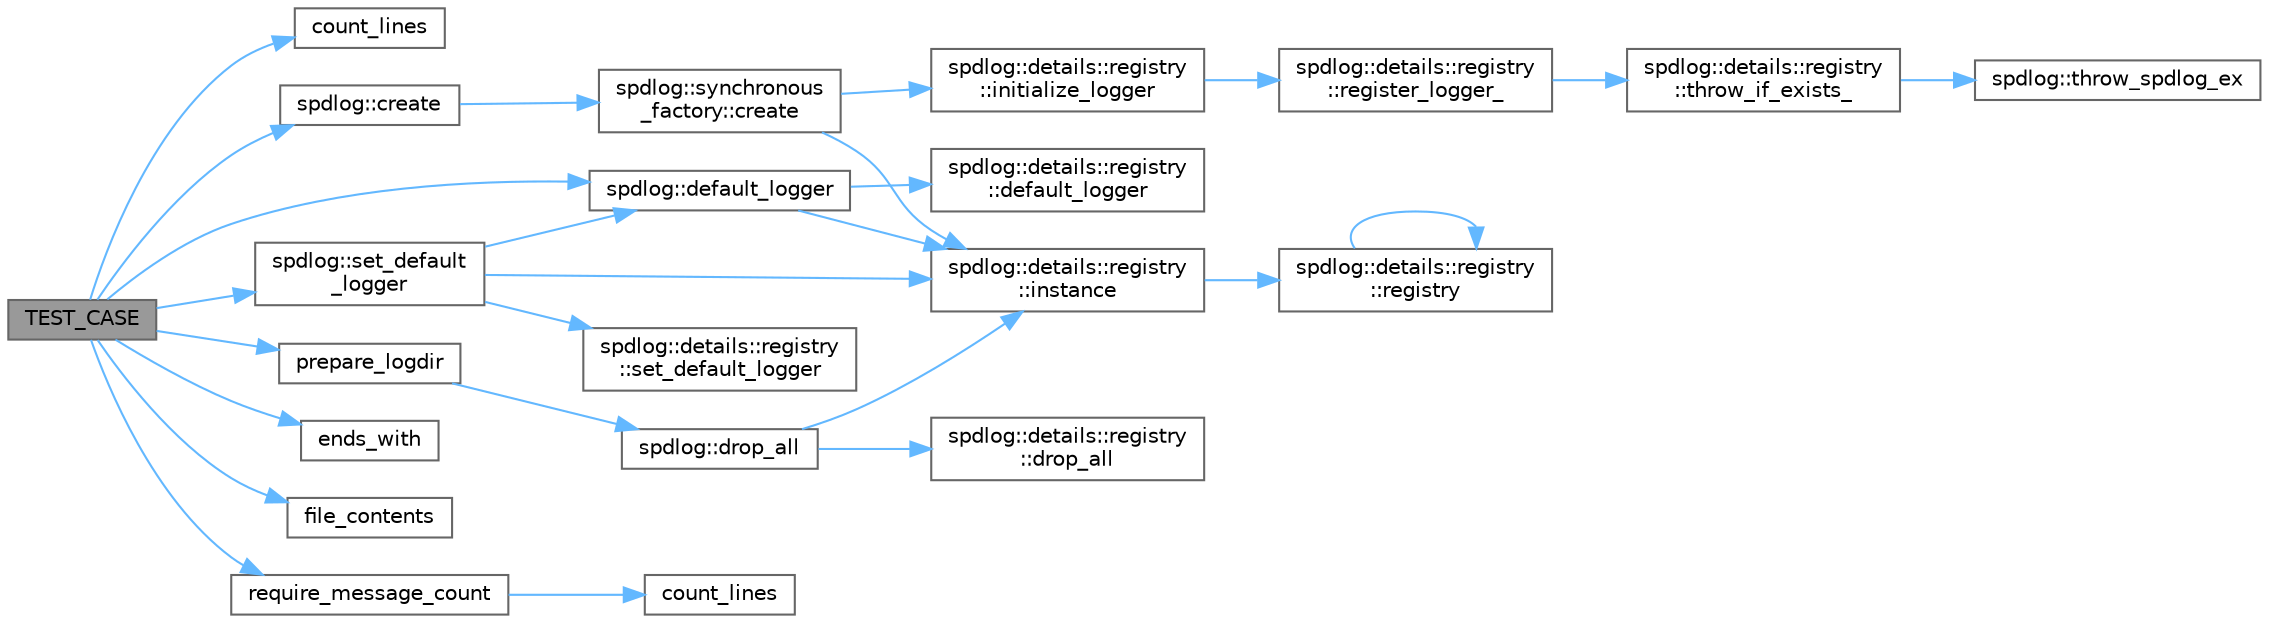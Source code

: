 digraph "TEST_CASE"
{
 // LATEX_PDF_SIZE
  bgcolor="transparent";
  edge [fontname=Helvetica,fontsize=10,labelfontname=Helvetica,labelfontsize=10];
  node [fontname=Helvetica,fontsize=10,shape=box,height=0.2,width=0.4];
  rankdir="LR";
  Node1 [id="Node000001",label="TEST_CASE",height=0.2,width=0.4,color="gray40", fillcolor="grey60", style="filled", fontcolor="black",tooltip=" "];
  Node1 -> Node2 [id="edge1_Node000001_Node000002",color="steelblue1",style="solid",tooltip=" "];
  Node2 [id="Node000002",label="count_lines",height=0.2,width=0.4,color="grey40", fillcolor="white", style="filled",URL="$async__bench_8cpp.html#a6729b5c59b0e398b79fd37ec206969c1",tooltip=" "];
  Node1 -> Node3 [id="edge2_Node000001_Node000003",color="steelblue1",style="solid",tooltip=" "];
  Node3 [id="Node000003",label="spdlog::create",height=0.2,width=0.4,color="grey40", fillcolor="white", style="filled",URL="$namespacespdlog.html#a564c2ba1d44b490a1b77f69f3c94d2e5",tooltip=" "];
  Node3 -> Node4 [id="edge3_Node000003_Node000004",color="steelblue1",style="solid",tooltip=" "];
  Node4 [id="Node000004",label="spdlog::synchronous\l_factory::create",height=0.2,width=0.4,color="grey40", fillcolor="white", style="filled",URL="$structspdlog_1_1synchronous__factory.html#a3b4669ad8074096f74bcebfbcf6f6a48",tooltip=" "];
  Node4 -> Node5 [id="edge4_Node000004_Node000005",color="steelblue1",style="solid",tooltip=" "];
  Node5 [id="Node000005",label="spdlog::details::registry\l::initialize_logger",height=0.2,width=0.4,color="grey40", fillcolor="white", style="filled",URL="$classspdlog_1_1details_1_1registry.html#aff3103acaeb3d59e449e9ddc630c9e92",tooltip=" "];
  Node5 -> Node6 [id="edge5_Node000005_Node000006",color="steelblue1",style="solid",tooltip=" "];
  Node6 [id="Node000006",label="spdlog::details::registry\l::register_logger_",height=0.2,width=0.4,color="grey40", fillcolor="white", style="filled",URL="$classspdlog_1_1details_1_1registry.html#a589012768bae17d6382100c9ef7f77d8",tooltip=" "];
  Node6 -> Node7 [id="edge6_Node000006_Node000007",color="steelblue1",style="solid",tooltip=" "];
  Node7 [id="Node000007",label="spdlog::details::registry\l::throw_if_exists_",height=0.2,width=0.4,color="grey40", fillcolor="white", style="filled",URL="$classspdlog_1_1details_1_1registry.html#a82be05a40b2b03528af78830bd587fc6",tooltip=" "];
  Node7 -> Node8 [id="edge7_Node000007_Node000008",color="steelblue1",style="solid",tooltip=" "];
  Node8 [id="Node000008",label="spdlog::throw_spdlog_ex",height=0.2,width=0.4,color="grey40", fillcolor="white", style="filled",URL="$namespacespdlog.html#ac3d8b7e83aad48720518fbac80836c3c",tooltip=" "];
  Node4 -> Node9 [id="edge8_Node000004_Node000009",color="steelblue1",style="solid",tooltip=" "];
  Node9 [id="Node000009",label="spdlog::details::registry\l::instance",height=0.2,width=0.4,color="grey40", fillcolor="white", style="filled",URL="$classspdlog_1_1details_1_1registry.html#aa03a75101aed166275ba27d0b2235e5d",tooltip=" "];
  Node9 -> Node10 [id="edge9_Node000009_Node000010",color="steelblue1",style="solid",tooltip=" "];
  Node10 [id="Node000010",label="spdlog::details::registry\l::registry",height=0.2,width=0.4,color="grey40", fillcolor="white", style="filled",URL="$classspdlog_1_1details_1_1registry.html#ab5c1a2f7b8e2e9eec4e0fa75d9167f3b",tooltip=" "];
  Node10 -> Node10 [id="edge10_Node000010_Node000010",color="steelblue1",style="solid",tooltip=" "];
  Node1 -> Node11 [id="edge11_Node000001_Node000011",color="steelblue1",style="solid",tooltip=" "];
  Node11 [id="Node000011",label="spdlog::default_logger",height=0.2,width=0.4,color="grey40", fillcolor="white", style="filled",URL="$namespacespdlog.html#a8bfbc0528acec460b90b9f860a4b4043",tooltip=" "];
  Node11 -> Node12 [id="edge12_Node000011_Node000012",color="steelblue1",style="solid",tooltip=" "];
  Node12 [id="Node000012",label="spdlog::details::registry\l::default_logger",height=0.2,width=0.4,color="grey40", fillcolor="white", style="filled",URL="$classspdlog_1_1details_1_1registry.html#a0325433c66d277bb107cf94787ddfcf0",tooltip=" "];
  Node11 -> Node9 [id="edge13_Node000011_Node000009",color="steelblue1",style="solid",tooltip=" "];
  Node1 -> Node13 [id="edge14_Node000001_Node000013",color="steelblue1",style="solid",tooltip=" "];
  Node13 [id="Node000013",label="ends_with",height=0.2,width=0.4,color="grey40", fillcolor="white", style="filled",URL="$utils_8cpp.html#aff875062104f1676411c5f9ae67d6354",tooltip=" "];
  Node1 -> Node14 [id="edge15_Node000001_Node000014",color="steelblue1",style="solid",tooltip=" "];
  Node14 [id="Node000014",label="file_contents",height=0.2,width=0.4,color="grey40", fillcolor="white", style="filled",URL="$utils_8cpp.html#a1a0b65e2f68f54594ead488235ec260a",tooltip=" "];
  Node1 -> Node15 [id="edge16_Node000001_Node000015",color="steelblue1",style="solid",tooltip=" "];
  Node15 [id="Node000015",label="prepare_logdir",height=0.2,width=0.4,color="grey40", fillcolor="white", style="filled",URL="$utils_8cpp.html#a2b5b3745d36c269b878e592c2fa801cb",tooltip=" "];
  Node15 -> Node16 [id="edge17_Node000015_Node000016",color="steelblue1",style="solid",tooltip=" "];
  Node16 [id="Node000016",label="spdlog::drop_all",height=0.2,width=0.4,color="grey40", fillcolor="white", style="filled",URL="$namespacespdlog.html#af5f9a5c8606600fdac171e998b2f0a33",tooltip=" "];
  Node16 -> Node17 [id="edge18_Node000016_Node000017",color="steelblue1",style="solid",tooltip=" "];
  Node17 [id="Node000017",label="spdlog::details::registry\l::drop_all",height=0.2,width=0.4,color="grey40", fillcolor="white", style="filled",URL="$classspdlog_1_1details_1_1registry.html#a301f502d1af4425459674b6f2f0280b5",tooltip=" "];
  Node16 -> Node9 [id="edge19_Node000016_Node000009",color="steelblue1",style="solid",tooltip=" "];
  Node1 -> Node18 [id="edge20_Node000001_Node000018",color="steelblue1",style="solid",tooltip=" "];
  Node18 [id="Node000018",label="require_message_count",height=0.2,width=0.4,color="grey40", fillcolor="white", style="filled",URL="$utils_8cpp.html#a20daf8b1ba0befab5dff0daf08af4c33",tooltip=" "];
  Node18 -> Node19 [id="edge21_Node000018_Node000019",color="steelblue1",style="solid",tooltip=" "];
  Node19 [id="Node000019",label="count_lines",height=0.2,width=0.4,color="grey40", fillcolor="white", style="filled",URL="$utils_8cpp.html#a50ed3e1cdeae724fdbea4163eac2a7b5",tooltip=" "];
  Node1 -> Node20 [id="edge22_Node000001_Node000020",color="steelblue1",style="solid",tooltip=" "];
  Node20 [id="Node000020",label="spdlog::set_default\l_logger",height=0.2,width=0.4,color="grey40", fillcolor="white", style="filled",URL="$namespacespdlog.html#ad1f0e7767254eef0c4e23a6a2a40549c",tooltip=" "];
  Node20 -> Node11 [id="edge23_Node000020_Node000011",color="steelblue1",style="solid",tooltip=" "];
  Node20 -> Node9 [id="edge24_Node000020_Node000009",color="steelblue1",style="solid",tooltip=" "];
  Node20 -> Node21 [id="edge25_Node000020_Node000021",color="steelblue1",style="solid",tooltip=" "];
  Node21 [id="Node000021",label="spdlog::details::registry\l::set_default_logger",height=0.2,width=0.4,color="grey40", fillcolor="white", style="filled",URL="$classspdlog_1_1details_1_1registry.html#a6aa709e8d71603cbe699e49f26223add",tooltip=" "];
}
